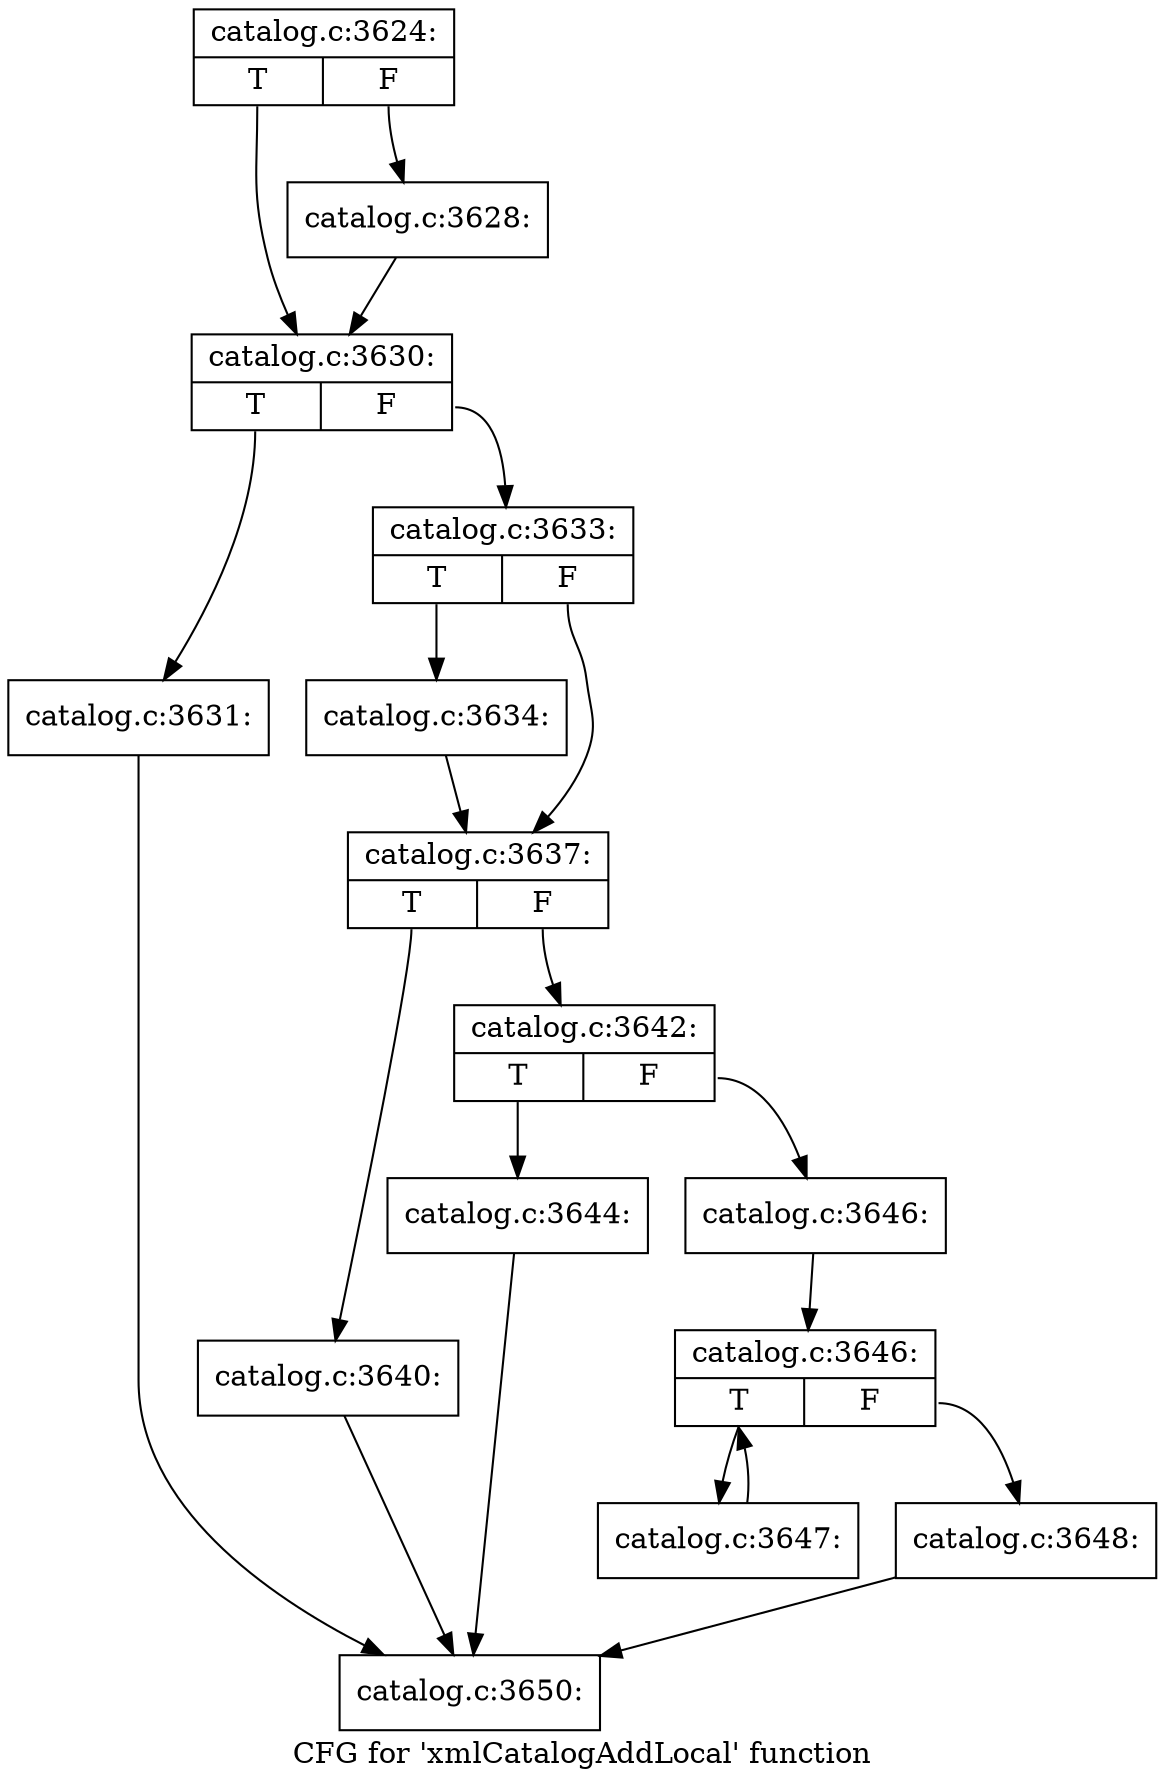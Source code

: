 digraph "CFG for 'xmlCatalogAddLocal' function" {
	label="CFG for 'xmlCatalogAddLocal' function";

	Node0x5650cc8f58e0 [shape=record,label="{catalog.c:3624:|{<s0>T|<s1>F}}"];
	Node0x5650cc8f58e0:s0 -> Node0x5650cc8fc110;
	Node0x5650cc8f58e0:s1 -> Node0x5650cc8fc0c0;
	Node0x5650cc8fc0c0 [shape=record,label="{catalog.c:3628:}"];
	Node0x5650cc8fc0c0 -> Node0x5650cc8fc110;
	Node0x5650cc8fc110 [shape=record,label="{catalog.c:3630:|{<s0>T|<s1>F}}"];
	Node0x5650cc8fc110:s0 -> Node0x5650cc8fc460;
	Node0x5650cc8fc110:s1 -> Node0x5650cc8fc4b0;
	Node0x5650cc8fc460 [shape=record,label="{catalog.c:3631:}"];
	Node0x5650cc8fc460 -> Node0x5650cc8fb320;
	Node0x5650cc8fc4b0 [shape=record,label="{catalog.c:3633:|{<s0>T|<s1>F}}"];
	Node0x5650cc8fc4b0:s0 -> Node0x5650cc8fc9a0;
	Node0x5650cc8fc4b0:s1 -> Node0x5650cc8fc9f0;
	Node0x5650cc8fc9a0 [shape=record,label="{catalog.c:3634:}"];
	Node0x5650cc8fc9a0 -> Node0x5650cc8fc9f0;
	Node0x5650cc8fc9f0 [shape=record,label="{catalog.c:3637:|{<s0>T|<s1>F}}"];
	Node0x5650cc8fc9f0:s0 -> Node0x5650cc8fd560;
	Node0x5650cc8fc9f0:s1 -> Node0x5650cc8fd5b0;
	Node0x5650cc8fd560 [shape=record,label="{catalog.c:3640:}"];
	Node0x5650cc8fd560 -> Node0x5650cc8fb320;
	Node0x5650cc8fd5b0 [shape=record,label="{catalog.c:3642:|{<s0>T|<s1>F}}"];
	Node0x5650cc8fd5b0:s0 -> Node0x5650cc8fdca0;
	Node0x5650cc8fd5b0:s1 -> Node0x5650cc8fdcf0;
	Node0x5650cc8fdca0 [shape=record,label="{catalog.c:3644:}"];
	Node0x5650cc8fdca0 -> Node0x5650cc8fb320;
	Node0x5650cc8fdcf0 [shape=record,label="{catalog.c:3646:}"];
	Node0x5650cc8fdcf0 -> Node0x5650cc8fe240;
	Node0x5650cc8fe240 [shape=record,label="{catalog.c:3646:|{<s0>T|<s1>F}}"];
	Node0x5650cc8fe240:s0 -> Node0x5650cc8fe690;
	Node0x5650cc8fe240:s1 -> Node0x5650cc8fe420;
	Node0x5650cc8fe690 [shape=record,label="{catalog.c:3647:}"];
	Node0x5650cc8fe690 -> Node0x5650cc8fe240;
	Node0x5650cc8fe420 [shape=record,label="{catalog.c:3648:}"];
	Node0x5650cc8fe420 -> Node0x5650cc8fb320;
	Node0x5650cc8fb320 [shape=record,label="{catalog.c:3650:}"];
}
